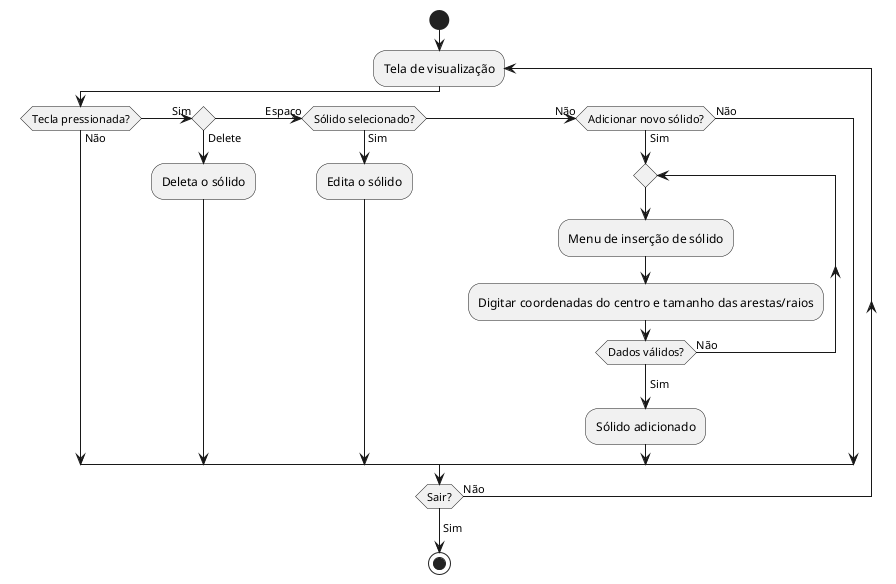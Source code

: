 @startuml OpenGL_SL_AD

start

repeat :Tela de visualização;
if(Tecla pressionada?) then (Não)

(Sim) elseif() then (Delete)
    :Deleta o sólido;
(Espaço) elseif (Sólido selecionado?) then (Sim)
    :Edita o sólido;
(Não) elseif (Adicionar novo sólido?) then (Sim)
    repeat
    :Menu de inserção de sólido;
    :Digitar coordenadas do centro e tamanho das arestas/raios;
    repeat while (Dados válidos?) is (Não)
    ->Sim;
    :Sólido adicionado;

else (Não)
endif
repeat while (Sair?) is (Não)
->Sim;
stop

@enduml